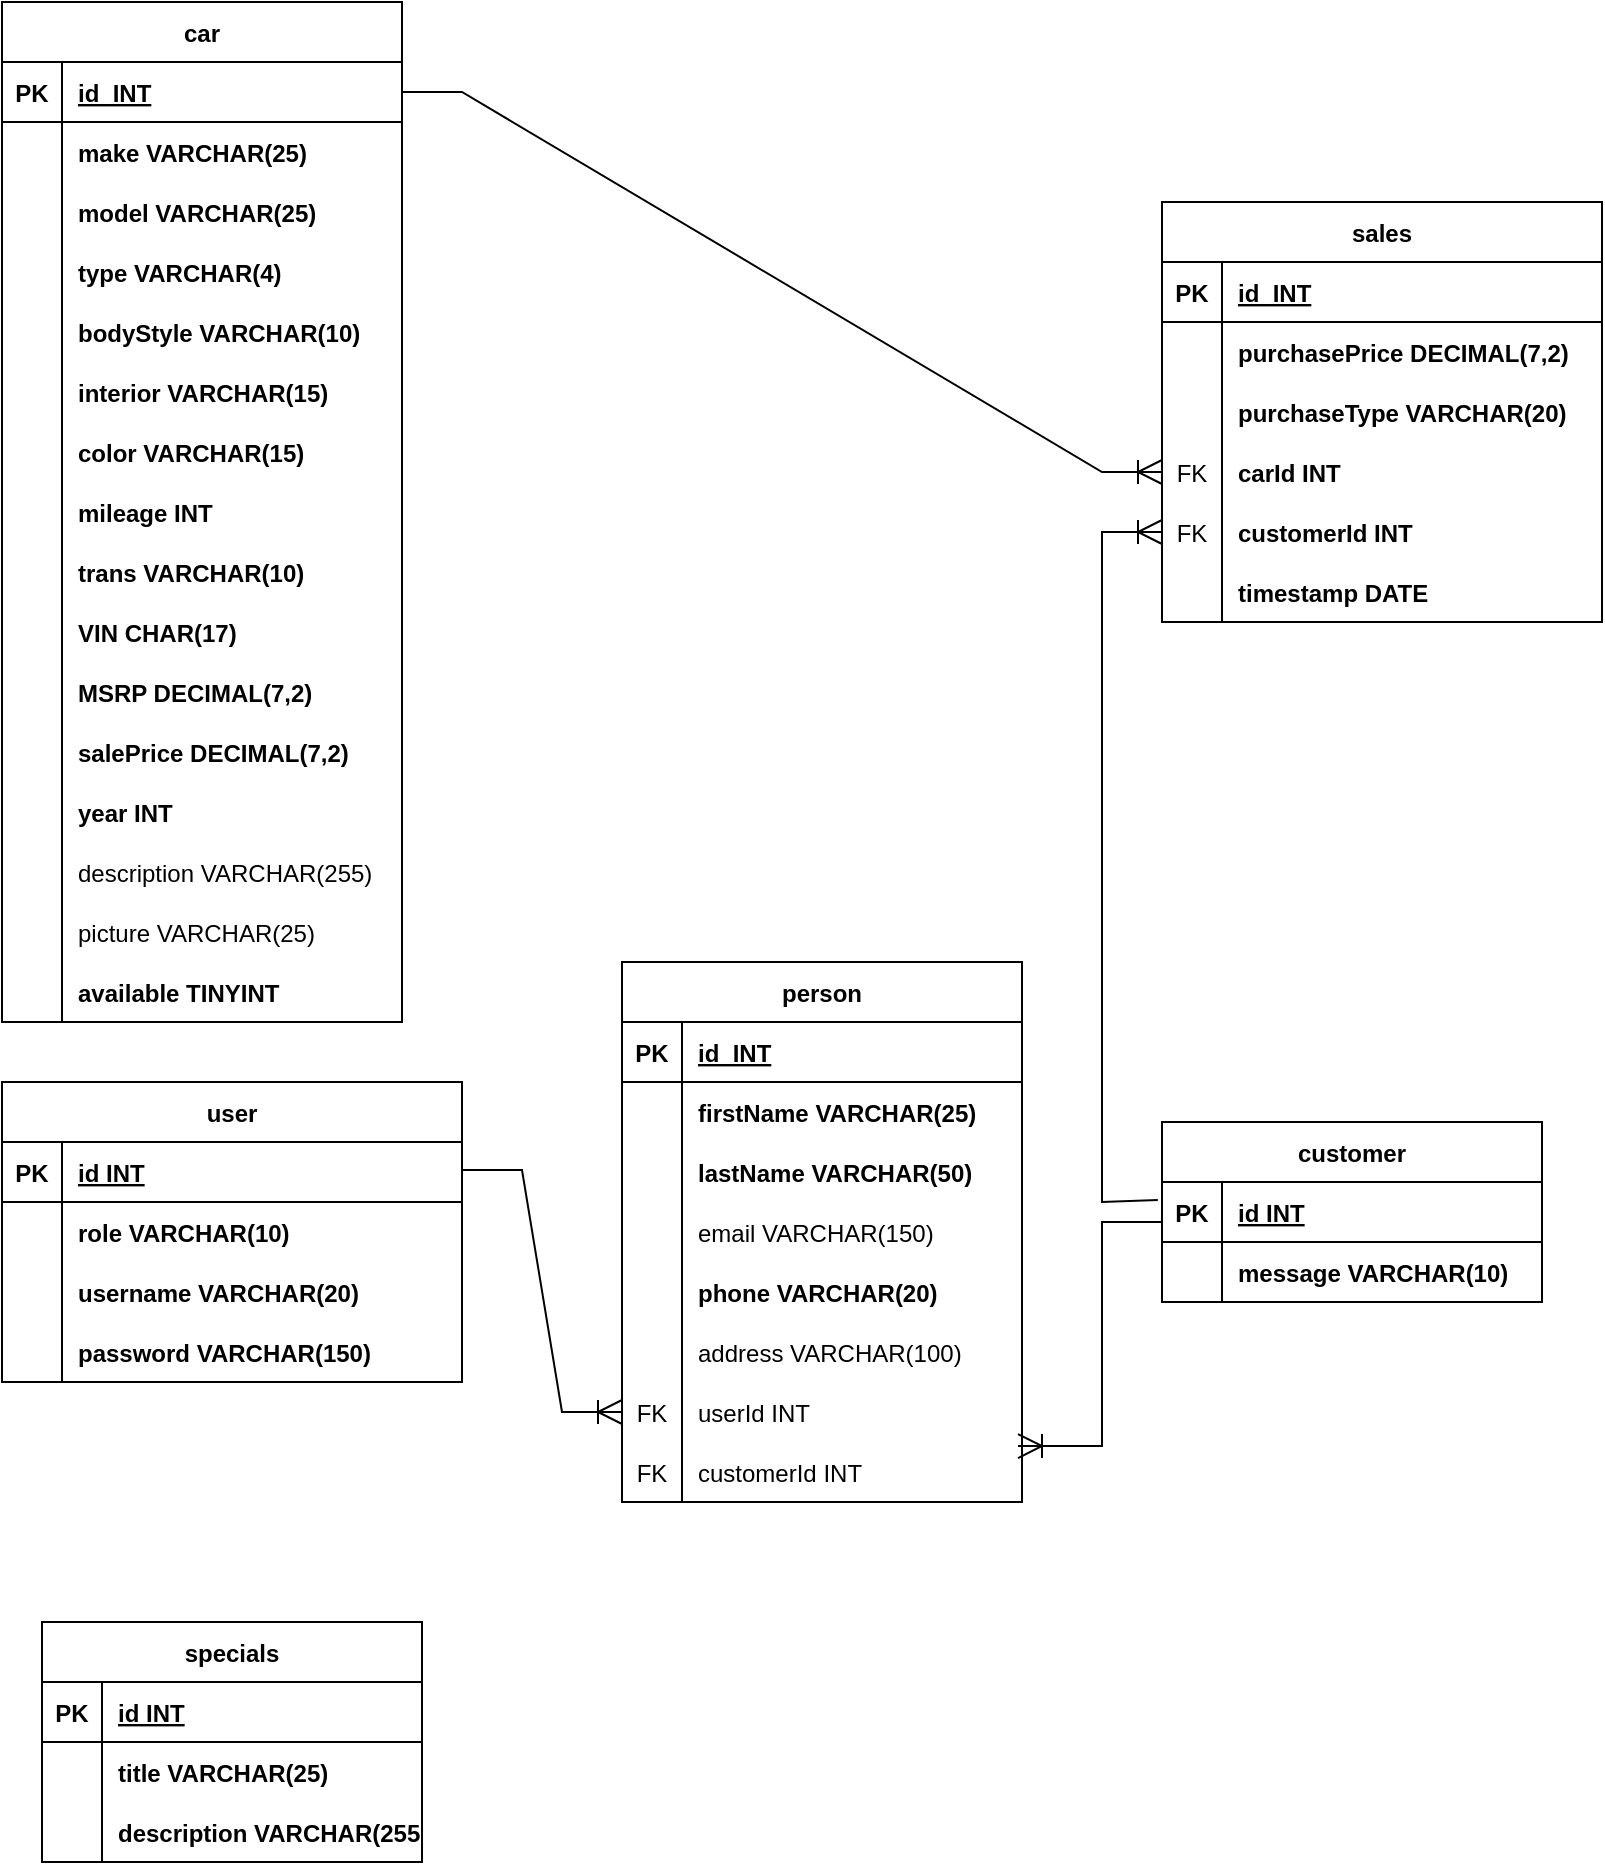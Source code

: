 <mxfile version="16.5.1" type="device"><diagram id="R2lEEEUBdFMjLlhIrx00" name="Page-1"><mxGraphModel dx="866" dy="591" grid="1" gridSize="10" guides="1" tooltips="1" connect="1" arrows="1" fold="1" page="1" pageScale="1" pageWidth="850" pageHeight="1100" math="0" shadow="0" extFonts="Permanent Marker^https://fonts.googleapis.com/css?family=Permanent+Marker"><root><mxCell id="0"/><mxCell id="1" parent="0"/><mxCell id="mnYOWOJfHLVwkZID-yr--6" value="car" style="shape=table;startSize=30;container=1;collapsible=1;childLayout=tableLayout;fixedRows=1;rowLines=0;fontStyle=1;align=center;resizeLast=1;" parent="1" vertex="1"><mxGeometry x="20" y="20" width="200" height="510" as="geometry"/></mxCell><mxCell id="mnYOWOJfHLVwkZID-yr--7" value="" style="shape=tableRow;horizontal=0;startSize=0;swimlaneHead=0;swimlaneBody=0;fillColor=none;collapsible=0;dropTarget=0;points=[[0,0.5],[1,0.5]];portConstraint=eastwest;top=0;left=0;right=0;bottom=1;" parent="mnYOWOJfHLVwkZID-yr--6" vertex="1"><mxGeometry y="30" width="200" height="30" as="geometry"/></mxCell><mxCell id="mnYOWOJfHLVwkZID-yr--8" value="PK" style="shape=partialRectangle;connectable=0;fillColor=none;top=0;left=0;bottom=0;right=0;fontStyle=1;overflow=hidden;" parent="mnYOWOJfHLVwkZID-yr--7" vertex="1"><mxGeometry width="30" height="30" as="geometry"><mxRectangle width="30" height="30" as="alternateBounds"/></mxGeometry></mxCell><mxCell id="mnYOWOJfHLVwkZID-yr--9" value="id  INT" style="shape=partialRectangle;connectable=0;fillColor=none;top=0;left=0;bottom=0;right=0;align=left;spacingLeft=6;fontStyle=5;overflow=hidden;" parent="mnYOWOJfHLVwkZID-yr--7" vertex="1"><mxGeometry x="30" width="170" height="30" as="geometry"><mxRectangle width="170" height="30" as="alternateBounds"/></mxGeometry></mxCell><mxCell id="mnYOWOJfHLVwkZID-yr--10" value="" style="shape=tableRow;horizontal=0;startSize=0;swimlaneHead=0;swimlaneBody=0;fillColor=none;collapsible=0;dropTarget=0;points=[[0,0.5],[1,0.5]];portConstraint=eastwest;top=0;left=0;right=0;bottom=0;" parent="mnYOWOJfHLVwkZID-yr--6" vertex="1"><mxGeometry y="60" width="200" height="30" as="geometry"/></mxCell><mxCell id="mnYOWOJfHLVwkZID-yr--11" value="" style="shape=partialRectangle;connectable=0;fillColor=none;top=0;left=0;bottom=0;right=0;editable=1;overflow=hidden;" parent="mnYOWOJfHLVwkZID-yr--10" vertex="1"><mxGeometry width="30" height="30" as="geometry"><mxRectangle width="30" height="30" as="alternateBounds"/></mxGeometry></mxCell><mxCell id="mnYOWOJfHLVwkZID-yr--12" value="make VARCHAR(25)" style="shape=partialRectangle;connectable=0;fillColor=none;top=0;left=0;bottom=0;right=0;align=left;spacingLeft=6;overflow=hidden;fontStyle=1" parent="mnYOWOJfHLVwkZID-yr--10" vertex="1"><mxGeometry x="30" width="170" height="30" as="geometry"><mxRectangle width="170" height="30" as="alternateBounds"/></mxGeometry></mxCell><mxCell id="3RnpuOxRiAH3RiiogWO0-1" value="" style="shape=tableRow;horizontal=0;startSize=0;swimlaneHead=0;swimlaneBody=0;fillColor=none;collapsible=0;dropTarget=0;points=[[0,0.5],[1,0.5]];portConstraint=eastwest;top=0;left=0;right=0;bottom=0;" vertex="1" parent="mnYOWOJfHLVwkZID-yr--6"><mxGeometry y="90" width="200" height="30" as="geometry"/></mxCell><mxCell id="3RnpuOxRiAH3RiiogWO0-2" value="" style="shape=partialRectangle;connectable=0;fillColor=none;top=0;left=0;bottom=0;right=0;editable=1;overflow=hidden;" vertex="1" parent="3RnpuOxRiAH3RiiogWO0-1"><mxGeometry width="30" height="30" as="geometry"><mxRectangle width="30" height="30" as="alternateBounds"/></mxGeometry></mxCell><mxCell id="3RnpuOxRiAH3RiiogWO0-3" value="model VARCHAR(25)" style="shape=partialRectangle;connectable=0;fillColor=none;top=0;left=0;bottom=0;right=0;align=left;spacingLeft=6;overflow=hidden;fontStyle=1" vertex="1" parent="3RnpuOxRiAH3RiiogWO0-1"><mxGeometry x="30" width="170" height="30" as="geometry"><mxRectangle width="170" height="30" as="alternateBounds"/></mxGeometry></mxCell><mxCell id="3RnpuOxRiAH3RiiogWO0-4" value="" style="shape=tableRow;horizontal=0;startSize=0;swimlaneHead=0;swimlaneBody=0;fillColor=none;collapsible=0;dropTarget=0;points=[[0,0.5],[1,0.5]];portConstraint=eastwest;top=0;left=0;right=0;bottom=0;" vertex="1" parent="mnYOWOJfHLVwkZID-yr--6"><mxGeometry y="120" width="200" height="30" as="geometry"/></mxCell><mxCell id="3RnpuOxRiAH3RiiogWO0-5" value="" style="shape=partialRectangle;connectable=0;fillColor=none;top=0;left=0;bottom=0;right=0;editable=1;overflow=hidden;" vertex="1" parent="3RnpuOxRiAH3RiiogWO0-4"><mxGeometry width="30" height="30" as="geometry"><mxRectangle width="30" height="30" as="alternateBounds"/></mxGeometry></mxCell><mxCell id="3RnpuOxRiAH3RiiogWO0-6" value="type VARCHAR(4)" style="shape=partialRectangle;connectable=0;fillColor=none;top=0;left=0;bottom=0;right=0;align=left;spacingLeft=6;overflow=hidden;fontStyle=1" vertex="1" parent="3RnpuOxRiAH3RiiogWO0-4"><mxGeometry x="30" width="170" height="30" as="geometry"><mxRectangle width="170" height="30" as="alternateBounds"/></mxGeometry></mxCell><mxCell id="3RnpuOxRiAH3RiiogWO0-67" value="" style="shape=tableRow;horizontal=0;startSize=0;swimlaneHead=0;swimlaneBody=0;fillColor=none;collapsible=0;dropTarget=0;points=[[0,0.5],[1,0.5]];portConstraint=eastwest;top=0;left=0;right=0;bottom=0;" vertex="1" parent="mnYOWOJfHLVwkZID-yr--6"><mxGeometry y="150" width="200" height="30" as="geometry"/></mxCell><mxCell id="3RnpuOxRiAH3RiiogWO0-68" value="" style="shape=partialRectangle;connectable=0;fillColor=none;top=0;left=0;bottom=0;right=0;editable=1;overflow=hidden;" vertex="1" parent="3RnpuOxRiAH3RiiogWO0-67"><mxGeometry width="30" height="30" as="geometry"><mxRectangle width="30" height="30" as="alternateBounds"/></mxGeometry></mxCell><mxCell id="3RnpuOxRiAH3RiiogWO0-69" value="bodyStyle VARCHAR(10)" style="shape=partialRectangle;connectable=0;fillColor=none;top=0;left=0;bottom=0;right=0;align=left;spacingLeft=6;overflow=hidden;fontStyle=1" vertex="1" parent="3RnpuOxRiAH3RiiogWO0-67"><mxGeometry x="30" width="170" height="30" as="geometry"><mxRectangle width="170" height="30" as="alternateBounds"/></mxGeometry></mxCell><mxCell id="3RnpuOxRiAH3RiiogWO0-70" value="" style="shape=tableRow;horizontal=0;startSize=0;swimlaneHead=0;swimlaneBody=0;fillColor=none;collapsible=0;dropTarget=0;points=[[0,0.5],[1,0.5]];portConstraint=eastwest;top=0;left=0;right=0;bottom=0;" vertex="1" parent="mnYOWOJfHLVwkZID-yr--6"><mxGeometry y="180" width="200" height="30" as="geometry"/></mxCell><mxCell id="3RnpuOxRiAH3RiiogWO0-71" value="" style="shape=partialRectangle;connectable=0;fillColor=none;top=0;left=0;bottom=0;right=0;editable=1;overflow=hidden;" vertex="1" parent="3RnpuOxRiAH3RiiogWO0-70"><mxGeometry width="30" height="30" as="geometry"><mxRectangle width="30" height="30" as="alternateBounds"/></mxGeometry></mxCell><mxCell id="3RnpuOxRiAH3RiiogWO0-72" value="interior VARCHAR(15)" style="shape=partialRectangle;connectable=0;fillColor=none;top=0;left=0;bottom=0;right=0;align=left;spacingLeft=6;overflow=hidden;fontStyle=1" vertex="1" parent="3RnpuOxRiAH3RiiogWO0-70"><mxGeometry x="30" width="170" height="30" as="geometry"><mxRectangle width="170" height="30" as="alternateBounds"/></mxGeometry></mxCell><mxCell id="3RnpuOxRiAH3RiiogWO0-82" value="" style="shape=tableRow;horizontal=0;startSize=0;swimlaneHead=0;swimlaneBody=0;fillColor=none;collapsible=0;dropTarget=0;points=[[0,0.5],[1,0.5]];portConstraint=eastwest;top=0;left=0;right=0;bottom=0;" vertex="1" parent="mnYOWOJfHLVwkZID-yr--6"><mxGeometry y="210" width="200" height="30" as="geometry"/></mxCell><mxCell id="3RnpuOxRiAH3RiiogWO0-83" value="" style="shape=partialRectangle;connectable=0;fillColor=none;top=0;left=0;bottom=0;right=0;editable=1;overflow=hidden;" vertex="1" parent="3RnpuOxRiAH3RiiogWO0-82"><mxGeometry width="30" height="30" as="geometry"><mxRectangle width="30" height="30" as="alternateBounds"/></mxGeometry></mxCell><mxCell id="3RnpuOxRiAH3RiiogWO0-84" value="color VARCHAR(15)" style="shape=partialRectangle;connectable=0;fillColor=none;top=0;left=0;bottom=0;right=0;align=left;spacingLeft=6;overflow=hidden;fontStyle=1" vertex="1" parent="3RnpuOxRiAH3RiiogWO0-82"><mxGeometry x="30" width="170" height="30" as="geometry"><mxRectangle width="170" height="30" as="alternateBounds"/></mxGeometry></mxCell><mxCell id="3RnpuOxRiAH3RiiogWO0-73" value="" style="shape=tableRow;horizontal=0;startSize=0;swimlaneHead=0;swimlaneBody=0;fillColor=none;collapsible=0;dropTarget=0;points=[[0,0.5],[1,0.5]];portConstraint=eastwest;top=0;left=0;right=0;bottom=0;" vertex="1" parent="mnYOWOJfHLVwkZID-yr--6"><mxGeometry y="240" width="200" height="30" as="geometry"/></mxCell><mxCell id="3RnpuOxRiAH3RiiogWO0-74" value="" style="shape=partialRectangle;connectable=0;fillColor=none;top=0;left=0;bottom=0;right=0;editable=1;overflow=hidden;" vertex="1" parent="3RnpuOxRiAH3RiiogWO0-73"><mxGeometry width="30" height="30" as="geometry"><mxRectangle width="30" height="30" as="alternateBounds"/></mxGeometry></mxCell><mxCell id="3RnpuOxRiAH3RiiogWO0-75" value="mileage INT" style="shape=partialRectangle;connectable=0;fillColor=none;top=0;left=0;bottom=0;right=0;align=left;spacingLeft=6;overflow=hidden;fontStyle=1" vertex="1" parent="3RnpuOxRiAH3RiiogWO0-73"><mxGeometry x="30" width="170" height="30" as="geometry"><mxRectangle width="170" height="30" as="alternateBounds"/></mxGeometry></mxCell><mxCell id="3RnpuOxRiAH3RiiogWO0-76" value="" style="shape=tableRow;horizontal=0;startSize=0;swimlaneHead=0;swimlaneBody=0;fillColor=none;collapsible=0;dropTarget=0;points=[[0,0.5],[1,0.5]];portConstraint=eastwest;top=0;left=0;right=0;bottom=0;" vertex="1" parent="mnYOWOJfHLVwkZID-yr--6"><mxGeometry y="270" width="200" height="30" as="geometry"/></mxCell><mxCell id="3RnpuOxRiAH3RiiogWO0-77" value="" style="shape=partialRectangle;connectable=0;fillColor=none;top=0;left=0;bottom=0;right=0;editable=1;overflow=hidden;" vertex="1" parent="3RnpuOxRiAH3RiiogWO0-76"><mxGeometry width="30" height="30" as="geometry"><mxRectangle width="30" height="30" as="alternateBounds"/></mxGeometry></mxCell><mxCell id="3RnpuOxRiAH3RiiogWO0-78" value="trans VARCHAR(10)" style="shape=partialRectangle;connectable=0;fillColor=none;top=0;left=0;bottom=0;right=0;align=left;spacingLeft=6;overflow=hidden;fontStyle=1" vertex="1" parent="3RnpuOxRiAH3RiiogWO0-76"><mxGeometry x="30" width="170" height="30" as="geometry"><mxRectangle width="170" height="30" as="alternateBounds"/></mxGeometry></mxCell><mxCell id="3RnpuOxRiAH3RiiogWO0-79" value="" style="shape=tableRow;horizontal=0;startSize=0;swimlaneHead=0;swimlaneBody=0;fillColor=none;collapsible=0;dropTarget=0;points=[[0,0.5],[1,0.5]];portConstraint=eastwest;top=0;left=0;right=0;bottom=0;" vertex="1" parent="mnYOWOJfHLVwkZID-yr--6"><mxGeometry y="300" width="200" height="30" as="geometry"/></mxCell><mxCell id="3RnpuOxRiAH3RiiogWO0-80" value="" style="shape=partialRectangle;connectable=0;fillColor=none;top=0;left=0;bottom=0;right=0;editable=1;overflow=hidden;" vertex="1" parent="3RnpuOxRiAH3RiiogWO0-79"><mxGeometry width="30" height="30" as="geometry"><mxRectangle width="30" height="30" as="alternateBounds"/></mxGeometry></mxCell><mxCell id="3RnpuOxRiAH3RiiogWO0-81" value="VIN CHAR(17)" style="shape=partialRectangle;connectable=0;fillColor=none;top=0;left=0;bottom=0;right=0;align=left;spacingLeft=6;overflow=hidden;fontStyle=1" vertex="1" parent="3RnpuOxRiAH3RiiogWO0-79"><mxGeometry x="30" width="170" height="30" as="geometry"><mxRectangle width="170" height="30" as="alternateBounds"/></mxGeometry></mxCell><mxCell id="3RnpuOxRiAH3RiiogWO0-85" value="" style="shape=tableRow;horizontal=0;startSize=0;swimlaneHead=0;swimlaneBody=0;fillColor=none;collapsible=0;dropTarget=0;points=[[0,0.5],[1,0.5]];portConstraint=eastwest;top=0;left=0;right=0;bottom=0;" vertex="1" parent="mnYOWOJfHLVwkZID-yr--6"><mxGeometry y="330" width="200" height="30" as="geometry"/></mxCell><mxCell id="3RnpuOxRiAH3RiiogWO0-86" value="" style="shape=partialRectangle;connectable=0;fillColor=none;top=0;left=0;bottom=0;right=0;editable=1;overflow=hidden;" vertex="1" parent="3RnpuOxRiAH3RiiogWO0-85"><mxGeometry width="30" height="30" as="geometry"><mxRectangle width="30" height="30" as="alternateBounds"/></mxGeometry></mxCell><mxCell id="3RnpuOxRiAH3RiiogWO0-87" value="MSRP DECIMAL(7,2)" style="shape=partialRectangle;connectable=0;fillColor=none;top=0;left=0;bottom=0;right=0;align=left;spacingLeft=6;overflow=hidden;fontStyle=1" vertex="1" parent="3RnpuOxRiAH3RiiogWO0-85"><mxGeometry x="30" width="170" height="30" as="geometry"><mxRectangle width="170" height="30" as="alternateBounds"/></mxGeometry></mxCell><mxCell id="3RnpuOxRiAH3RiiogWO0-91" value="" style="shape=tableRow;horizontal=0;startSize=0;swimlaneHead=0;swimlaneBody=0;fillColor=none;collapsible=0;dropTarget=0;points=[[0,0.5],[1,0.5]];portConstraint=eastwest;top=0;left=0;right=0;bottom=0;" vertex="1" parent="mnYOWOJfHLVwkZID-yr--6"><mxGeometry y="360" width="200" height="30" as="geometry"/></mxCell><mxCell id="3RnpuOxRiAH3RiiogWO0-92" value="" style="shape=partialRectangle;connectable=0;fillColor=none;top=0;left=0;bottom=0;right=0;editable=1;overflow=hidden;" vertex="1" parent="3RnpuOxRiAH3RiiogWO0-91"><mxGeometry width="30" height="30" as="geometry"><mxRectangle width="30" height="30" as="alternateBounds"/></mxGeometry></mxCell><mxCell id="3RnpuOxRiAH3RiiogWO0-93" value="salePrice DECIMAL(7,2)" style="shape=partialRectangle;connectable=0;fillColor=none;top=0;left=0;bottom=0;right=0;align=left;spacingLeft=6;overflow=hidden;fontStyle=1" vertex="1" parent="3RnpuOxRiAH3RiiogWO0-91"><mxGeometry x="30" width="170" height="30" as="geometry"><mxRectangle width="170" height="30" as="alternateBounds"/></mxGeometry></mxCell><mxCell id="3RnpuOxRiAH3RiiogWO0-94" value="" style="shape=tableRow;horizontal=0;startSize=0;swimlaneHead=0;swimlaneBody=0;fillColor=none;collapsible=0;dropTarget=0;points=[[0,0.5],[1,0.5]];portConstraint=eastwest;top=0;left=0;right=0;bottom=0;" vertex="1" parent="mnYOWOJfHLVwkZID-yr--6"><mxGeometry y="390" width="200" height="30" as="geometry"/></mxCell><mxCell id="3RnpuOxRiAH3RiiogWO0-95" value="" style="shape=partialRectangle;connectable=0;fillColor=none;top=0;left=0;bottom=0;right=0;editable=1;overflow=hidden;" vertex="1" parent="3RnpuOxRiAH3RiiogWO0-94"><mxGeometry width="30" height="30" as="geometry"><mxRectangle width="30" height="30" as="alternateBounds"/></mxGeometry></mxCell><mxCell id="3RnpuOxRiAH3RiiogWO0-96" value="year INT" style="shape=partialRectangle;connectable=0;fillColor=none;top=0;left=0;bottom=0;right=0;align=left;spacingLeft=6;overflow=hidden;fontStyle=1" vertex="1" parent="3RnpuOxRiAH3RiiogWO0-94"><mxGeometry x="30" width="170" height="30" as="geometry"><mxRectangle width="170" height="30" as="alternateBounds"/></mxGeometry></mxCell><mxCell id="3RnpuOxRiAH3RiiogWO0-136" value="" style="shape=tableRow;horizontal=0;startSize=0;swimlaneHead=0;swimlaneBody=0;fillColor=none;collapsible=0;dropTarget=0;points=[[0,0.5],[1,0.5]];portConstraint=eastwest;top=0;left=0;right=0;bottom=0;" vertex="1" parent="mnYOWOJfHLVwkZID-yr--6"><mxGeometry y="420" width="200" height="30" as="geometry"/></mxCell><mxCell id="3RnpuOxRiAH3RiiogWO0-137" value="" style="shape=partialRectangle;connectable=0;fillColor=none;top=0;left=0;bottom=0;right=0;editable=1;overflow=hidden;" vertex="1" parent="3RnpuOxRiAH3RiiogWO0-136"><mxGeometry width="30" height="30" as="geometry"><mxRectangle width="30" height="30" as="alternateBounds"/></mxGeometry></mxCell><mxCell id="3RnpuOxRiAH3RiiogWO0-138" value="description VARCHAR(255)" style="shape=partialRectangle;connectable=0;fillColor=none;top=0;left=0;bottom=0;right=0;align=left;spacingLeft=6;overflow=hidden;fontStyle=0" vertex="1" parent="3RnpuOxRiAH3RiiogWO0-136"><mxGeometry x="30" width="170" height="30" as="geometry"><mxRectangle width="170" height="30" as="alternateBounds"/></mxGeometry></mxCell><mxCell id="3RnpuOxRiAH3RiiogWO0-139" value="" style="shape=tableRow;horizontal=0;startSize=0;swimlaneHead=0;swimlaneBody=0;fillColor=none;collapsible=0;dropTarget=0;points=[[0,0.5],[1,0.5]];portConstraint=eastwest;top=0;left=0;right=0;bottom=0;" vertex="1" parent="mnYOWOJfHLVwkZID-yr--6"><mxGeometry y="450" width="200" height="30" as="geometry"/></mxCell><mxCell id="3RnpuOxRiAH3RiiogWO0-140" value="" style="shape=partialRectangle;connectable=0;fillColor=none;top=0;left=0;bottom=0;right=0;editable=1;overflow=hidden;" vertex="1" parent="3RnpuOxRiAH3RiiogWO0-139"><mxGeometry width="30" height="30" as="geometry"><mxRectangle width="30" height="30" as="alternateBounds"/></mxGeometry></mxCell><mxCell id="3RnpuOxRiAH3RiiogWO0-141" value="picture VARCHAR(25)" style="shape=partialRectangle;connectable=0;fillColor=none;top=0;left=0;bottom=0;right=0;align=left;spacingLeft=6;overflow=hidden;fontStyle=0" vertex="1" parent="3RnpuOxRiAH3RiiogWO0-139"><mxGeometry x="30" width="170" height="30" as="geometry"><mxRectangle width="170" height="30" as="alternateBounds"/></mxGeometry></mxCell><mxCell id="3RnpuOxRiAH3RiiogWO0-193" value="" style="shape=tableRow;horizontal=0;startSize=0;swimlaneHead=0;swimlaneBody=0;fillColor=none;collapsible=0;dropTarget=0;points=[[0,0.5],[1,0.5]];portConstraint=eastwest;top=0;left=0;right=0;bottom=0;" vertex="1" parent="mnYOWOJfHLVwkZID-yr--6"><mxGeometry y="480" width="200" height="30" as="geometry"/></mxCell><mxCell id="3RnpuOxRiAH3RiiogWO0-194" value="" style="shape=partialRectangle;connectable=0;fillColor=none;top=0;left=0;bottom=0;right=0;editable=1;overflow=hidden;" vertex="1" parent="3RnpuOxRiAH3RiiogWO0-193"><mxGeometry width="30" height="30" as="geometry"><mxRectangle width="30" height="30" as="alternateBounds"/></mxGeometry></mxCell><mxCell id="3RnpuOxRiAH3RiiogWO0-195" value="available TINYINT" style="shape=partialRectangle;connectable=0;fillColor=none;top=0;left=0;bottom=0;right=0;align=left;spacingLeft=6;overflow=hidden;fontStyle=1" vertex="1" parent="3RnpuOxRiAH3RiiogWO0-193"><mxGeometry x="30" width="170" height="30" as="geometry"><mxRectangle width="170" height="30" as="alternateBounds"/></mxGeometry></mxCell><mxCell id="3RnpuOxRiAH3RiiogWO0-7" value="person" style="shape=table;startSize=30;container=1;collapsible=1;childLayout=tableLayout;fixedRows=1;rowLines=0;fontStyle=1;align=center;resizeLast=1;" vertex="1" parent="1"><mxGeometry x="330" y="500" width="200" height="270" as="geometry"/></mxCell><mxCell id="3RnpuOxRiAH3RiiogWO0-8" value="" style="shape=tableRow;horizontal=0;startSize=0;swimlaneHead=0;swimlaneBody=0;fillColor=none;collapsible=0;dropTarget=0;points=[[0,0.5],[1,0.5]];portConstraint=eastwest;top=0;left=0;right=0;bottom=1;" vertex="1" parent="3RnpuOxRiAH3RiiogWO0-7"><mxGeometry y="30" width="200" height="30" as="geometry"/></mxCell><mxCell id="3RnpuOxRiAH3RiiogWO0-9" value="PK" style="shape=partialRectangle;connectable=0;fillColor=none;top=0;left=0;bottom=0;right=0;fontStyle=1;overflow=hidden;" vertex="1" parent="3RnpuOxRiAH3RiiogWO0-8"><mxGeometry width="30" height="30" as="geometry"><mxRectangle width="30" height="30" as="alternateBounds"/></mxGeometry></mxCell><mxCell id="3RnpuOxRiAH3RiiogWO0-10" value="id  INT" style="shape=partialRectangle;connectable=0;fillColor=none;top=0;left=0;bottom=0;right=0;align=left;spacingLeft=6;fontStyle=5;overflow=hidden;" vertex="1" parent="3RnpuOxRiAH3RiiogWO0-8"><mxGeometry x="30" width="170" height="30" as="geometry"><mxRectangle width="170" height="30" as="alternateBounds"/></mxGeometry></mxCell><mxCell id="3RnpuOxRiAH3RiiogWO0-11" value="" style="shape=tableRow;horizontal=0;startSize=0;swimlaneHead=0;swimlaneBody=0;fillColor=none;collapsible=0;dropTarget=0;points=[[0,0.5],[1,0.5]];portConstraint=eastwest;top=0;left=0;right=0;bottom=0;" vertex="1" parent="3RnpuOxRiAH3RiiogWO0-7"><mxGeometry y="60" width="200" height="30" as="geometry"/></mxCell><mxCell id="3RnpuOxRiAH3RiiogWO0-12" value="" style="shape=partialRectangle;connectable=0;fillColor=none;top=0;left=0;bottom=0;right=0;editable=1;overflow=hidden;" vertex="1" parent="3RnpuOxRiAH3RiiogWO0-11"><mxGeometry width="30" height="30" as="geometry"><mxRectangle width="30" height="30" as="alternateBounds"/></mxGeometry></mxCell><mxCell id="3RnpuOxRiAH3RiiogWO0-13" value="firstName VARCHAR(25)" style="shape=partialRectangle;connectable=0;fillColor=none;top=0;left=0;bottom=0;right=0;align=left;spacingLeft=6;overflow=hidden;fontStyle=1" vertex="1" parent="3RnpuOxRiAH3RiiogWO0-11"><mxGeometry x="30" width="170" height="30" as="geometry"><mxRectangle width="170" height="30" as="alternateBounds"/></mxGeometry></mxCell><mxCell id="3RnpuOxRiAH3RiiogWO0-14" value="" style="shape=tableRow;horizontal=0;startSize=0;swimlaneHead=0;swimlaneBody=0;fillColor=none;collapsible=0;dropTarget=0;points=[[0,0.5],[1,0.5]];portConstraint=eastwest;top=0;left=0;right=0;bottom=0;" vertex="1" parent="3RnpuOxRiAH3RiiogWO0-7"><mxGeometry y="90" width="200" height="30" as="geometry"/></mxCell><mxCell id="3RnpuOxRiAH3RiiogWO0-15" value="" style="shape=partialRectangle;connectable=0;fillColor=none;top=0;left=0;bottom=0;right=0;editable=1;overflow=hidden;" vertex="1" parent="3RnpuOxRiAH3RiiogWO0-14"><mxGeometry width="30" height="30" as="geometry"><mxRectangle width="30" height="30" as="alternateBounds"/></mxGeometry></mxCell><mxCell id="3RnpuOxRiAH3RiiogWO0-16" value="lastName VARCHAR(50)" style="shape=partialRectangle;connectable=0;fillColor=none;top=0;left=0;bottom=0;right=0;align=left;spacingLeft=6;overflow=hidden;fontStyle=1" vertex="1" parent="3RnpuOxRiAH3RiiogWO0-14"><mxGeometry x="30" width="170" height="30" as="geometry"><mxRectangle width="170" height="30" as="alternateBounds"/></mxGeometry></mxCell><mxCell id="3RnpuOxRiAH3RiiogWO0-17" value="" style="shape=tableRow;horizontal=0;startSize=0;swimlaneHead=0;swimlaneBody=0;fillColor=none;collapsible=0;dropTarget=0;points=[[0,0.5],[1,0.5]];portConstraint=eastwest;top=0;left=0;right=0;bottom=0;" vertex="1" parent="3RnpuOxRiAH3RiiogWO0-7"><mxGeometry y="120" width="200" height="30" as="geometry"/></mxCell><mxCell id="3RnpuOxRiAH3RiiogWO0-18" value="" style="shape=partialRectangle;connectable=0;fillColor=none;top=0;left=0;bottom=0;right=0;editable=1;overflow=hidden;" vertex="1" parent="3RnpuOxRiAH3RiiogWO0-17"><mxGeometry width="30" height="30" as="geometry"><mxRectangle width="30" height="30" as="alternateBounds"/></mxGeometry></mxCell><mxCell id="3RnpuOxRiAH3RiiogWO0-19" value="email VARCHAR(150)" style="shape=partialRectangle;connectable=0;fillColor=none;top=0;left=0;bottom=0;right=0;align=left;spacingLeft=6;overflow=hidden;fontStyle=0" vertex="1" parent="3RnpuOxRiAH3RiiogWO0-17"><mxGeometry x="30" width="170" height="30" as="geometry"><mxRectangle width="170" height="30" as="alternateBounds"/></mxGeometry></mxCell><mxCell id="3RnpuOxRiAH3RiiogWO0-20" value="" style="shape=tableRow;horizontal=0;startSize=0;swimlaneHead=0;swimlaneBody=0;fillColor=none;collapsible=0;dropTarget=0;points=[[0,0.5],[1,0.5]];portConstraint=eastwest;top=0;left=0;right=0;bottom=0;" vertex="1" parent="3RnpuOxRiAH3RiiogWO0-7"><mxGeometry y="150" width="200" height="30" as="geometry"/></mxCell><mxCell id="3RnpuOxRiAH3RiiogWO0-21" value="" style="shape=partialRectangle;connectable=0;fillColor=none;top=0;left=0;bottom=0;right=0;editable=1;overflow=hidden;" vertex="1" parent="3RnpuOxRiAH3RiiogWO0-20"><mxGeometry width="30" height="30" as="geometry"><mxRectangle width="30" height="30" as="alternateBounds"/></mxGeometry></mxCell><mxCell id="3RnpuOxRiAH3RiiogWO0-22" value="phone VARCHAR(20)" style="shape=partialRectangle;connectable=0;fillColor=none;top=0;left=0;bottom=0;right=0;align=left;spacingLeft=6;overflow=hidden;fontStyle=1" vertex="1" parent="3RnpuOxRiAH3RiiogWO0-20"><mxGeometry x="30" width="170" height="30" as="geometry"><mxRectangle width="170" height="30" as="alternateBounds"/></mxGeometry></mxCell><mxCell id="3RnpuOxRiAH3RiiogWO0-114" value="" style="shape=tableRow;horizontal=0;startSize=0;swimlaneHead=0;swimlaneBody=0;fillColor=none;collapsible=0;dropTarget=0;points=[[0,0.5],[1,0.5]];portConstraint=eastwest;top=0;left=0;right=0;bottom=0;" vertex="1" parent="3RnpuOxRiAH3RiiogWO0-7"><mxGeometry y="180" width="200" height="30" as="geometry"/></mxCell><mxCell id="3RnpuOxRiAH3RiiogWO0-115" value="" style="shape=partialRectangle;connectable=0;fillColor=none;top=0;left=0;bottom=0;right=0;editable=1;overflow=hidden;" vertex="1" parent="3RnpuOxRiAH3RiiogWO0-114"><mxGeometry width="30" height="30" as="geometry"><mxRectangle width="30" height="30" as="alternateBounds"/></mxGeometry></mxCell><mxCell id="3RnpuOxRiAH3RiiogWO0-116" value="address VARCHAR(100)" style="shape=partialRectangle;connectable=0;fillColor=none;top=0;left=0;bottom=0;right=0;align=left;spacingLeft=6;overflow=hidden;fontStyle=0" vertex="1" parent="3RnpuOxRiAH3RiiogWO0-114"><mxGeometry x="30" width="170" height="30" as="geometry"><mxRectangle width="170" height="30" as="alternateBounds"/></mxGeometry></mxCell><mxCell id="3RnpuOxRiAH3RiiogWO0-133" value="" style="shape=tableRow;horizontal=0;startSize=0;swimlaneHead=0;swimlaneBody=0;fillColor=none;collapsible=0;dropTarget=0;points=[[0,0.5],[1,0.5]];portConstraint=eastwest;top=0;left=0;right=0;bottom=0;" vertex="1" parent="3RnpuOxRiAH3RiiogWO0-7"><mxGeometry y="210" width="200" height="30" as="geometry"/></mxCell><mxCell id="3RnpuOxRiAH3RiiogWO0-134" value="FK" style="shape=partialRectangle;connectable=0;fillColor=none;top=0;left=0;bottom=0;right=0;editable=1;overflow=hidden;" vertex="1" parent="3RnpuOxRiAH3RiiogWO0-133"><mxGeometry width="30" height="30" as="geometry"><mxRectangle width="30" height="30" as="alternateBounds"/></mxGeometry></mxCell><mxCell id="3RnpuOxRiAH3RiiogWO0-135" value="userId INT" style="shape=partialRectangle;connectable=0;fillColor=none;top=0;left=0;bottom=0;right=0;align=left;spacingLeft=6;overflow=hidden;fontStyle=0" vertex="1" parent="3RnpuOxRiAH3RiiogWO0-133"><mxGeometry x="30" width="170" height="30" as="geometry"><mxRectangle width="170" height="30" as="alternateBounds"/></mxGeometry></mxCell><mxCell id="3RnpuOxRiAH3RiiogWO0-155" value="" style="shape=tableRow;horizontal=0;startSize=0;swimlaneHead=0;swimlaneBody=0;fillColor=none;collapsible=0;dropTarget=0;points=[[0,0.5],[1,0.5]];portConstraint=eastwest;top=0;left=0;right=0;bottom=0;" vertex="1" parent="3RnpuOxRiAH3RiiogWO0-7"><mxGeometry y="240" width="200" height="30" as="geometry"/></mxCell><mxCell id="3RnpuOxRiAH3RiiogWO0-156" value="FK" style="shape=partialRectangle;connectable=0;fillColor=none;top=0;left=0;bottom=0;right=0;editable=1;overflow=hidden;" vertex="1" parent="3RnpuOxRiAH3RiiogWO0-155"><mxGeometry width="30" height="30" as="geometry"><mxRectangle width="30" height="30" as="alternateBounds"/></mxGeometry></mxCell><mxCell id="3RnpuOxRiAH3RiiogWO0-157" value="customerId INT" style="shape=partialRectangle;connectable=0;fillColor=none;top=0;left=0;bottom=0;right=0;align=left;spacingLeft=6;overflow=hidden;fontStyle=0" vertex="1" parent="3RnpuOxRiAH3RiiogWO0-155"><mxGeometry x="30" width="170" height="30" as="geometry"><mxRectangle width="170" height="30" as="alternateBounds"/></mxGeometry></mxCell><mxCell id="3RnpuOxRiAH3RiiogWO0-98" value="user" style="shape=table;startSize=30;container=1;collapsible=1;childLayout=tableLayout;fixedRows=1;rowLines=0;fontStyle=1;align=center;resizeLast=1;" vertex="1" parent="1"><mxGeometry x="20" y="560" width="230" height="150" as="geometry"/></mxCell><mxCell id="3RnpuOxRiAH3RiiogWO0-99" value="" style="shape=tableRow;horizontal=0;startSize=0;swimlaneHead=0;swimlaneBody=0;fillColor=none;collapsible=0;dropTarget=0;points=[[0,0.5],[1,0.5]];portConstraint=eastwest;top=0;left=0;right=0;bottom=1;" vertex="1" parent="3RnpuOxRiAH3RiiogWO0-98"><mxGeometry y="30" width="230" height="30" as="geometry"/></mxCell><mxCell id="3RnpuOxRiAH3RiiogWO0-100" value="PK" style="shape=partialRectangle;connectable=0;fillColor=none;top=0;left=0;bottom=0;right=0;fontStyle=1;overflow=hidden;" vertex="1" parent="3RnpuOxRiAH3RiiogWO0-99"><mxGeometry width="30" height="30" as="geometry"><mxRectangle width="30" height="30" as="alternateBounds"/></mxGeometry></mxCell><mxCell id="3RnpuOxRiAH3RiiogWO0-101" value="id INT" style="shape=partialRectangle;connectable=0;fillColor=none;top=0;left=0;bottom=0;right=0;align=left;spacingLeft=6;fontStyle=5;overflow=hidden;" vertex="1" parent="3RnpuOxRiAH3RiiogWO0-99"><mxGeometry x="30" width="200" height="30" as="geometry"><mxRectangle width="200" height="30" as="alternateBounds"/></mxGeometry></mxCell><mxCell id="3RnpuOxRiAH3RiiogWO0-102" value="" style="shape=tableRow;horizontal=0;startSize=0;swimlaneHead=0;swimlaneBody=0;fillColor=none;collapsible=0;dropTarget=0;points=[[0,0.5],[1,0.5]];portConstraint=eastwest;top=0;left=0;right=0;bottom=0;" vertex="1" parent="3RnpuOxRiAH3RiiogWO0-98"><mxGeometry y="60" width="230" height="30" as="geometry"/></mxCell><mxCell id="3RnpuOxRiAH3RiiogWO0-103" value="" style="shape=partialRectangle;connectable=0;fillColor=none;top=0;left=0;bottom=0;right=0;editable=1;overflow=hidden;" vertex="1" parent="3RnpuOxRiAH3RiiogWO0-102"><mxGeometry width="30" height="30" as="geometry"><mxRectangle width="30" height="30" as="alternateBounds"/></mxGeometry></mxCell><mxCell id="3RnpuOxRiAH3RiiogWO0-104" value="role VARCHAR(10)" style="shape=partialRectangle;connectable=0;fillColor=none;top=0;left=0;bottom=0;right=0;align=left;spacingLeft=6;overflow=hidden;fontStyle=1" vertex="1" parent="3RnpuOxRiAH3RiiogWO0-102"><mxGeometry x="30" width="200" height="30" as="geometry"><mxRectangle width="200" height="30" as="alternateBounds"/></mxGeometry></mxCell><mxCell id="3RnpuOxRiAH3RiiogWO0-105" value="" style="shape=tableRow;horizontal=0;startSize=0;swimlaneHead=0;swimlaneBody=0;fillColor=none;collapsible=0;dropTarget=0;points=[[0,0.5],[1,0.5]];portConstraint=eastwest;top=0;left=0;right=0;bottom=0;fontStyle=0" vertex="1" parent="3RnpuOxRiAH3RiiogWO0-98"><mxGeometry y="90" width="230" height="30" as="geometry"/></mxCell><mxCell id="3RnpuOxRiAH3RiiogWO0-106" value="" style="shape=partialRectangle;connectable=0;fillColor=none;top=0;left=0;bottom=0;right=0;editable=1;overflow=hidden;" vertex="1" parent="3RnpuOxRiAH3RiiogWO0-105"><mxGeometry width="30" height="30" as="geometry"><mxRectangle width="30" height="30" as="alternateBounds"/></mxGeometry></mxCell><mxCell id="3RnpuOxRiAH3RiiogWO0-107" value="username VARCHAR(20)" style="shape=partialRectangle;connectable=0;fillColor=none;top=0;left=0;bottom=0;right=0;align=left;spacingLeft=6;overflow=hidden;fontStyle=1" vertex="1" parent="3RnpuOxRiAH3RiiogWO0-105"><mxGeometry x="30" width="200" height="30" as="geometry"><mxRectangle width="200" height="30" as="alternateBounds"/></mxGeometry></mxCell><mxCell id="3RnpuOxRiAH3RiiogWO0-108" value="" style="shape=tableRow;horizontal=0;startSize=0;swimlaneHead=0;swimlaneBody=0;fillColor=none;collapsible=0;dropTarget=0;points=[[0,0.5],[1,0.5]];portConstraint=eastwest;top=0;left=0;right=0;bottom=0;fontStyle=0" vertex="1" parent="3RnpuOxRiAH3RiiogWO0-98"><mxGeometry y="120" width="230" height="30" as="geometry"/></mxCell><mxCell id="3RnpuOxRiAH3RiiogWO0-109" value="" style="shape=partialRectangle;connectable=0;fillColor=none;top=0;left=0;bottom=0;right=0;editable=1;overflow=hidden;" vertex="1" parent="3RnpuOxRiAH3RiiogWO0-108"><mxGeometry width="30" height="30" as="geometry"><mxRectangle width="30" height="30" as="alternateBounds"/></mxGeometry></mxCell><mxCell id="3RnpuOxRiAH3RiiogWO0-110" value="password VARCHAR(150)" style="shape=partialRectangle;connectable=0;fillColor=none;top=0;left=0;bottom=0;right=0;align=left;spacingLeft=6;overflow=hidden;fontStyle=1" vertex="1" parent="3RnpuOxRiAH3RiiogWO0-108"><mxGeometry x="30" width="200" height="30" as="geometry"><mxRectangle width="200" height="30" as="alternateBounds"/></mxGeometry></mxCell><mxCell id="3RnpuOxRiAH3RiiogWO0-117" value="customer" style="shape=table;startSize=30;container=1;collapsible=1;childLayout=tableLayout;fixedRows=1;rowLines=0;fontStyle=1;align=center;resizeLast=1;" vertex="1" parent="1"><mxGeometry x="600" y="580" width="190" height="90" as="geometry"/></mxCell><mxCell id="3RnpuOxRiAH3RiiogWO0-118" value="" style="shape=tableRow;horizontal=0;startSize=0;swimlaneHead=0;swimlaneBody=0;fillColor=none;collapsible=0;dropTarget=0;points=[[0,0.5],[1,0.5]];portConstraint=eastwest;top=0;left=0;right=0;bottom=1;" vertex="1" parent="3RnpuOxRiAH3RiiogWO0-117"><mxGeometry y="30" width="190" height="30" as="geometry"/></mxCell><mxCell id="3RnpuOxRiAH3RiiogWO0-119" value="PK" style="shape=partialRectangle;connectable=0;fillColor=none;top=0;left=0;bottom=0;right=0;fontStyle=1;overflow=hidden;" vertex="1" parent="3RnpuOxRiAH3RiiogWO0-118"><mxGeometry width="30" height="30" as="geometry"><mxRectangle width="30" height="30" as="alternateBounds"/></mxGeometry></mxCell><mxCell id="3RnpuOxRiAH3RiiogWO0-120" value="id INT" style="shape=partialRectangle;connectable=0;fillColor=none;top=0;left=0;bottom=0;right=0;align=left;spacingLeft=6;fontStyle=5;overflow=hidden;" vertex="1" parent="3RnpuOxRiAH3RiiogWO0-118"><mxGeometry x="30" width="160" height="30" as="geometry"><mxRectangle width="160" height="30" as="alternateBounds"/></mxGeometry></mxCell><mxCell id="3RnpuOxRiAH3RiiogWO0-121" value="" style="shape=tableRow;horizontal=0;startSize=0;swimlaneHead=0;swimlaneBody=0;fillColor=none;collapsible=0;dropTarget=0;points=[[0,0.5],[1,0.5]];portConstraint=eastwest;top=0;left=0;right=0;bottom=0;" vertex="1" parent="3RnpuOxRiAH3RiiogWO0-117"><mxGeometry y="60" width="190" height="30" as="geometry"/></mxCell><mxCell id="3RnpuOxRiAH3RiiogWO0-122" value="" style="shape=partialRectangle;connectable=0;fillColor=none;top=0;left=0;bottom=0;right=0;editable=1;overflow=hidden;" vertex="1" parent="3RnpuOxRiAH3RiiogWO0-121"><mxGeometry width="30" height="30" as="geometry"><mxRectangle width="30" height="30" as="alternateBounds"/></mxGeometry></mxCell><mxCell id="3RnpuOxRiAH3RiiogWO0-123" value="message VARCHAR(10)" style="shape=partialRectangle;connectable=0;fillColor=none;top=0;left=0;bottom=0;right=0;align=left;spacingLeft=6;overflow=hidden;fontStyle=1" vertex="1" parent="3RnpuOxRiAH3RiiogWO0-121"><mxGeometry x="30" width="160" height="30" as="geometry"><mxRectangle width="160" height="30" as="alternateBounds"/></mxGeometry></mxCell><mxCell id="3RnpuOxRiAH3RiiogWO0-143" value="" style="edgeStyle=entityRelationEdgeStyle;fontSize=12;html=1;endArrow=ERoneToMany;rounded=0;startSize=10;endSize=10;entryX=0;entryY=0.5;entryDx=0;entryDy=0;" edge="1" parent="1" target="3RnpuOxRiAH3RiiogWO0-133"><mxGeometry width="100" height="100" relative="1" as="geometry"><mxPoint x="250" y="603.99" as="sourcePoint"/><mxPoint x="338.02" y="496" as="targetPoint"/></mxGeometry></mxCell><mxCell id="3RnpuOxRiAH3RiiogWO0-144" value="" style="fontSize=12;html=1;endArrow=ERoneToMany;rounded=0;startSize=10;endSize=10;exitX=0;exitY=0.667;exitDx=0;exitDy=0;entryX=0.99;entryY=0.067;entryDx=0;entryDy=0;entryPerimeter=0;exitPerimeter=0;" edge="1" parent="1" source="3RnpuOxRiAH3RiiogWO0-118" target="3RnpuOxRiAH3RiiogWO0-155"><mxGeometry width="100" height="100" relative="1" as="geometry"><mxPoint x="566.94" y="720" as="sourcePoint"/><mxPoint x="530" y="750" as="targetPoint"/><Array as="points"><mxPoint x="570" y="630"/><mxPoint x="570" y="742"/></Array></mxGeometry></mxCell><mxCell id="3RnpuOxRiAH3RiiogWO0-145" value="specials" style="shape=table;startSize=30;container=1;collapsible=1;childLayout=tableLayout;fixedRows=1;rowLines=0;fontStyle=1;align=center;resizeLast=1;" vertex="1" parent="1"><mxGeometry x="40" y="830" width="190" height="120" as="geometry"/></mxCell><mxCell id="3RnpuOxRiAH3RiiogWO0-146" value="" style="shape=tableRow;horizontal=0;startSize=0;swimlaneHead=0;swimlaneBody=0;fillColor=none;collapsible=0;dropTarget=0;points=[[0,0.5],[1,0.5]];portConstraint=eastwest;top=0;left=0;right=0;bottom=1;" vertex="1" parent="3RnpuOxRiAH3RiiogWO0-145"><mxGeometry y="30" width="190" height="30" as="geometry"/></mxCell><mxCell id="3RnpuOxRiAH3RiiogWO0-147" value="PK" style="shape=partialRectangle;connectable=0;fillColor=none;top=0;left=0;bottom=0;right=0;fontStyle=1;overflow=hidden;" vertex="1" parent="3RnpuOxRiAH3RiiogWO0-146"><mxGeometry width="30" height="30" as="geometry"><mxRectangle width="30" height="30" as="alternateBounds"/></mxGeometry></mxCell><mxCell id="3RnpuOxRiAH3RiiogWO0-148" value="id INT" style="shape=partialRectangle;connectable=0;fillColor=none;top=0;left=0;bottom=0;right=0;align=left;spacingLeft=6;fontStyle=5;overflow=hidden;" vertex="1" parent="3RnpuOxRiAH3RiiogWO0-146"><mxGeometry x="30" width="160" height="30" as="geometry"><mxRectangle width="160" height="30" as="alternateBounds"/></mxGeometry></mxCell><mxCell id="3RnpuOxRiAH3RiiogWO0-149" value="" style="shape=tableRow;horizontal=0;startSize=0;swimlaneHead=0;swimlaneBody=0;fillColor=none;collapsible=0;dropTarget=0;points=[[0,0.5],[1,0.5]];portConstraint=eastwest;top=0;left=0;right=0;bottom=0;" vertex="1" parent="3RnpuOxRiAH3RiiogWO0-145"><mxGeometry y="60" width="190" height="30" as="geometry"/></mxCell><mxCell id="3RnpuOxRiAH3RiiogWO0-150" value="" style="shape=partialRectangle;connectable=0;fillColor=none;top=0;left=0;bottom=0;right=0;editable=1;overflow=hidden;" vertex="1" parent="3RnpuOxRiAH3RiiogWO0-149"><mxGeometry width="30" height="30" as="geometry"><mxRectangle width="30" height="30" as="alternateBounds"/></mxGeometry></mxCell><mxCell id="3RnpuOxRiAH3RiiogWO0-151" value="title VARCHAR(25)" style="shape=partialRectangle;connectable=0;fillColor=none;top=0;left=0;bottom=0;right=0;align=left;spacingLeft=6;overflow=hidden;fontStyle=1" vertex="1" parent="3RnpuOxRiAH3RiiogWO0-149"><mxGeometry x="30" width="160" height="30" as="geometry"><mxRectangle width="160" height="30" as="alternateBounds"/></mxGeometry></mxCell><mxCell id="3RnpuOxRiAH3RiiogWO0-199" value="" style="shape=tableRow;horizontal=0;startSize=0;swimlaneHead=0;swimlaneBody=0;fillColor=none;collapsible=0;dropTarget=0;points=[[0,0.5],[1,0.5]];portConstraint=eastwest;top=0;left=0;right=0;bottom=0;" vertex="1" parent="3RnpuOxRiAH3RiiogWO0-145"><mxGeometry y="90" width="190" height="30" as="geometry"/></mxCell><mxCell id="3RnpuOxRiAH3RiiogWO0-200" value="" style="shape=partialRectangle;connectable=0;fillColor=none;top=0;left=0;bottom=0;right=0;editable=1;overflow=hidden;" vertex="1" parent="3RnpuOxRiAH3RiiogWO0-199"><mxGeometry width="30" height="30" as="geometry"><mxRectangle width="30" height="30" as="alternateBounds"/></mxGeometry></mxCell><mxCell id="3RnpuOxRiAH3RiiogWO0-201" value="description VARCHAR(255)" style="shape=partialRectangle;connectable=0;fillColor=none;top=0;left=0;bottom=0;right=0;align=left;spacingLeft=6;overflow=hidden;fontStyle=1" vertex="1" parent="3RnpuOxRiAH3RiiogWO0-199"><mxGeometry x="30" width="160" height="30" as="geometry"><mxRectangle width="160" height="30" as="alternateBounds"/></mxGeometry></mxCell><mxCell id="3RnpuOxRiAH3RiiogWO0-158" value="sales" style="shape=table;startSize=30;container=1;collapsible=1;childLayout=tableLayout;fixedRows=1;rowLines=0;fontStyle=1;align=center;resizeLast=1;" vertex="1" parent="1"><mxGeometry x="600" y="120" width="220" height="210" as="geometry"/></mxCell><mxCell id="3RnpuOxRiAH3RiiogWO0-159" value="" style="shape=tableRow;horizontal=0;startSize=0;swimlaneHead=0;swimlaneBody=0;fillColor=none;collapsible=0;dropTarget=0;points=[[0,0.5],[1,0.5]];portConstraint=eastwest;top=0;left=0;right=0;bottom=1;" vertex="1" parent="3RnpuOxRiAH3RiiogWO0-158"><mxGeometry y="30" width="220" height="30" as="geometry"/></mxCell><mxCell id="3RnpuOxRiAH3RiiogWO0-160" value="PK" style="shape=partialRectangle;connectable=0;fillColor=none;top=0;left=0;bottom=0;right=0;fontStyle=1;overflow=hidden;" vertex="1" parent="3RnpuOxRiAH3RiiogWO0-159"><mxGeometry width="30" height="30" as="geometry"><mxRectangle width="30" height="30" as="alternateBounds"/></mxGeometry></mxCell><mxCell id="3RnpuOxRiAH3RiiogWO0-161" value="id  INT" style="shape=partialRectangle;connectable=0;fillColor=none;top=0;left=0;bottom=0;right=0;align=left;spacingLeft=6;fontStyle=5;overflow=hidden;" vertex="1" parent="3RnpuOxRiAH3RiiogWO0-159"><mxGeometry x="30" width="190" height="30" as="geometry"><mxRectangle width="190" height="30" as="alternateBounds"/></mxGeometry></mxCell><mxCell id="3RnpuOxRiAH3RiiogWO0-162" value="" style="shape=tableRow;horizontal=0;startSize=0;swimlaneHead=0;swimlaneBody=0;fillColor=none;collapsible=0;dropTarget=0;points=[[0,0.5],[1,0.5]];portConstraint=eastwest;top=0;left=0;right=0;bottom=0;" vertex="1" parent="3RnpuOxRiAH3RiiogWO0-158"><mxGeometry y="60" width="220" height="30" as="geometry"/></mxCell><mxCell id="3RnpuOxRiAH3RiiogWO0-163" value="" style="shape=partialRectangle;connectable=0;fillColor=none;top=0;left=0;bottom=0;right=0;editable=1;overflow=hidden;" vertex="1" parent="3RnpuOxRiAH3RiiogWO0-162"><mxGeometry width="30" height="30" as="geometry"><mxRectangle width="30" height="30" as="alternateBounds"/></mxGeometry></mxCell><mxCell id="3RnpuOxRiAH3RiiogWO0-164" value="purchasePrice DECIMAL(7,2)" style="shape=partialRectangle;connectable=0;fillColor=none;top=0;left=0;bottom=0;right=0;align=left;spacingLeft=6;overflow=hidden;fontStyle=1" vertex="1" parent="3RnpuOxRiAH3RiiogWO0-162"><mxGeometry x="30" width="190" height="30" as="geometry"><mxRectangle width="190" height="30" as="alternateBounds"/></mxGeometry></mxCell><mxCell id="3RnpuOxRiAH3RiiogWO0-165" value="" style="shape=tableRow;horizontal=0;startSize=0;swimlaneHead=0;swimlaneBody=0;fillColor=none;collapsible=0;dropTarget=0;points=[[0,0.5],[1,0.5]];portConstraint=eastwest;top=0;left=0;right=0;bottom=0;" vertex="1" parent="3RnpuOxRiAH3RiiogWO0-158"><mxGeometry y="90" width="220" height="30" as="geometry"/></mxCell><mxCell id="3RnpuOxRiAH3RiiogWO0-166" value="" style="shape=partialRectangle;connectable=0;fillColor=none;top=0;left=0;bottom=0;right=0;editable=1;overflow=hidden;" vertex="1" parent="3RnpuOxRiAH3RiiogWO0-165"><mxGeometry width="30" height="30" as="geometry"><mxRectangle width="30" height="30" as="alternateBounds"/></mxGeometry></mxCell><mxCell id="3RnpuOxRiAH3RiiogWO0-167" value="purchaseType VARCHAR(20)" style="shape=partialRectangle;connectable=0;fillColor=none;top=0;left=0;bottom=0;right=0;align=left;spacingLeft=6;overflow=hidden;fontStyle=1" vertex="1" parent="3RnpuOxRiAH3RiiogWO0-165"><mxGeometry x="30" width="190" height="30" as="geometry"><mxRectangle width="190" height="30" as="alternateBounds"/></mxGeometry></mxCell><mxCell id="3RnpuOxRiAH3RiiogWO0-180" value="" style="shape=tableRow;horizontal=0;startSize=0;swimlaneHead=0;swimlaneBody=0;fillColor=none;collapsible=0;dropTarget=0;points=[[0,0.5],[1,0.5]];portConstraint=eastwest;top=0;left=0;right=0;bottom=0;" vertex="1" parent="3RnpuOxRiAH3RiiogWO0-158"><mxGeometry y="120" width="220" height="30" as="geometry"/></mxCell><mxCell id="3RnpuOxRiAH3RiiogWO0-181" value="FK" style="shape=partialRectangle;connectable=0;fillColor=none;top=0;left=0;bottom=0;right=0;editable=1;overflow=hidden;" vertex="1" parent="3RnpuOxRiAH3RiiogWO0-180"><mxGeometry width="30" height="30" as="geometry"><mxRectangle width="30" height="30" as="alternateBounds"/></mxGeometry></mxCell><mxCell id="3RnpuOxRiAH3RiiogWO0-182" value="carId INT" style="shape=partialRectangle;connectable=0;fillColor=none;top=0;left=0;bottom=0;right=0;align=left;spacingLeft=6;overflow=hidden;fontStyle=1" vertex="1" parent="3RnpuOxRiAH3RiiogWO0-180"><mxGeometry x="30" width="190" height="30" as="geometry"><mxRectangle width="190" height="30" as="alternateBounds"/></mxGeometry></mxCell><mxCell id="3RnpuOxRiAH3RiiogWO0-189" value="" style="shape=tableRow;horizontal=0;startSize=0;swimlaneHead=0;swimlaneBody=0;fillColor=none;collapsible=0;dropTarget=0;points=[[0,0.5],[1,0.5]];portConstraint=eastwest;top=0;left=0;right=0;bottom=0;" vertex="1" parent="3RnpuOxRiAH3RiiogWO0-158"><mxGeometry y="150" width="220" height="30" as="geometry"/></mxCell><mxCell id="3RnpuOxRiAH3RiiogWO0-190" value="FK" style="shape=partialRectangle;connectable=0;fillColor=none;top=0;left=0;bottom=0;right=0;editable=1;overflow=hidden;" vertex="1" parent="3RnpuOxRiAH3RiiogWO0-189"><mxGeometry width="30" height="30" as="geometry"><mxRectangle width="30" height="30" as="alternateBounds"/></mxGeometry></mxCell><mxCell id="3RnpuOxRiAH3RiiogWO0-191" value="customerId INT" style="shape=partialRectangle;connectable=0;fillColor=none;top=0;left=0;bottom=0;right=0;align=left;spacingLeft=6;overflow=hidden;fontStyle=1" vertex="1" parent="3RnpuOxRiAH3RiiogWO0-189"><mxGeometry x="30" width="190" height="30" as="geometry"><mxRectangle width="190" height="30" as="alternateBounds"/></mxGeometry></mxCell><mxCell id="3RnpuOxRiAH3RiiogWO0-196" value="" style="shape=tableRow;horizontal=0;startSize=0;swimlaneHead=0;swimlaneBody=0;fillColor=none;collapsible=0;dropTarget=0;points=[[0,0.5],[1,0.5]];portConstraint=eastwest;top=0;left=0;right=0;bottom=0;" vertex="1" parent="3RnpuOxRiAH3RiiogWO0-158"><mxGeometry y="180" width="220" height="30" as="geometry"/></mxCell><mxCell id="3RnpuOxRiAH3RiiogWO0-197" value="" style="shape=partialRectangle;connectable=0;fillColor=none;top=0;left=0;bottom=0;right=0;editable=1;overflow=hidden;" vertex="1" parent="3RnpuOxRiAH3RiiogWO0-196"><mxGeometry width="30" height="30" as="geometry"><mxRectangle width="30" height="30" as="alternateBounds"/></mxGeometry></mxCell><mxCell id="3RnpuOxRiAH3RiiogWO0-198" value="timestamp DATE" style="shape=partialRectangle;connectable=0;fillColor=none;top=0;left=0;bottom=0;right=0;align=left;spacingLeft=6;overflow=hidden;fontStyle=1" vertex="1" parent="3RnpuOxRiAH3RiiogWO0-196"><mxGeometry x="30" width="190" height="30" as="geometry"><mxRectangle width="190" height="30" as="alternateBounds"/></mxGeometry></mxCell><mxCell id="3RnpuOxRiAH3RiiogWO0-185" value="" style="fontSize=12;html=1;endArrow=ERoneToMany;rounded=0;startSize=10;endSize=10;exitX=-0.011;exitY=0.3;exitDx=0;exitDy=0;exitPerimeter=0;entryX=0;entryY=0.5;entryDx=0;entryDy=0;" edge="1" parent="1" source="3RnpuOxRiAH3RiiogWO0-118" target="3RnpuOxRiAH3RiiogWO0-189"><mxGeometry width="100" height="100" relative="1" as="geometry"><mxPoint x="586.94" y="448.99" as="sourcePoint"/><mxPoint x="540" y="390" as="targetPoint"/><Array as="points"><mxPoint x="570" y="620"/><mxPoint x="570" y="285"/></Array></mxGeometry></mxCell><mxCell id="3RnpuOxRiAH3RiiogWO0-192" value="" style="edgeStyle=entityRelationEdgeStyle;fontSize=12;html=1;endArrow=ERoneToMany;rounded=0;startSize=10;endSize=10;entryX=0;entryY=0.5;entryDx=0;entryDy=0;exitX=1;exitY=0.5;exitDx=0;exitDy=0;" edge="1" parent="1" source="mnYOWOJfHLVwkZID-yr--7" target="3RnpuOxRiAH3RiiogWO0-180"><mxGeometry width="100" height="100" relative="1" as="geometry"><mxPoint x="540" y="220" as="sourcePoint"/><mxPoint x="620" y="341.01" as="targetPoint"/></mxGeometry></mxCell></root></mxGraphModel></diagram></mxfile>